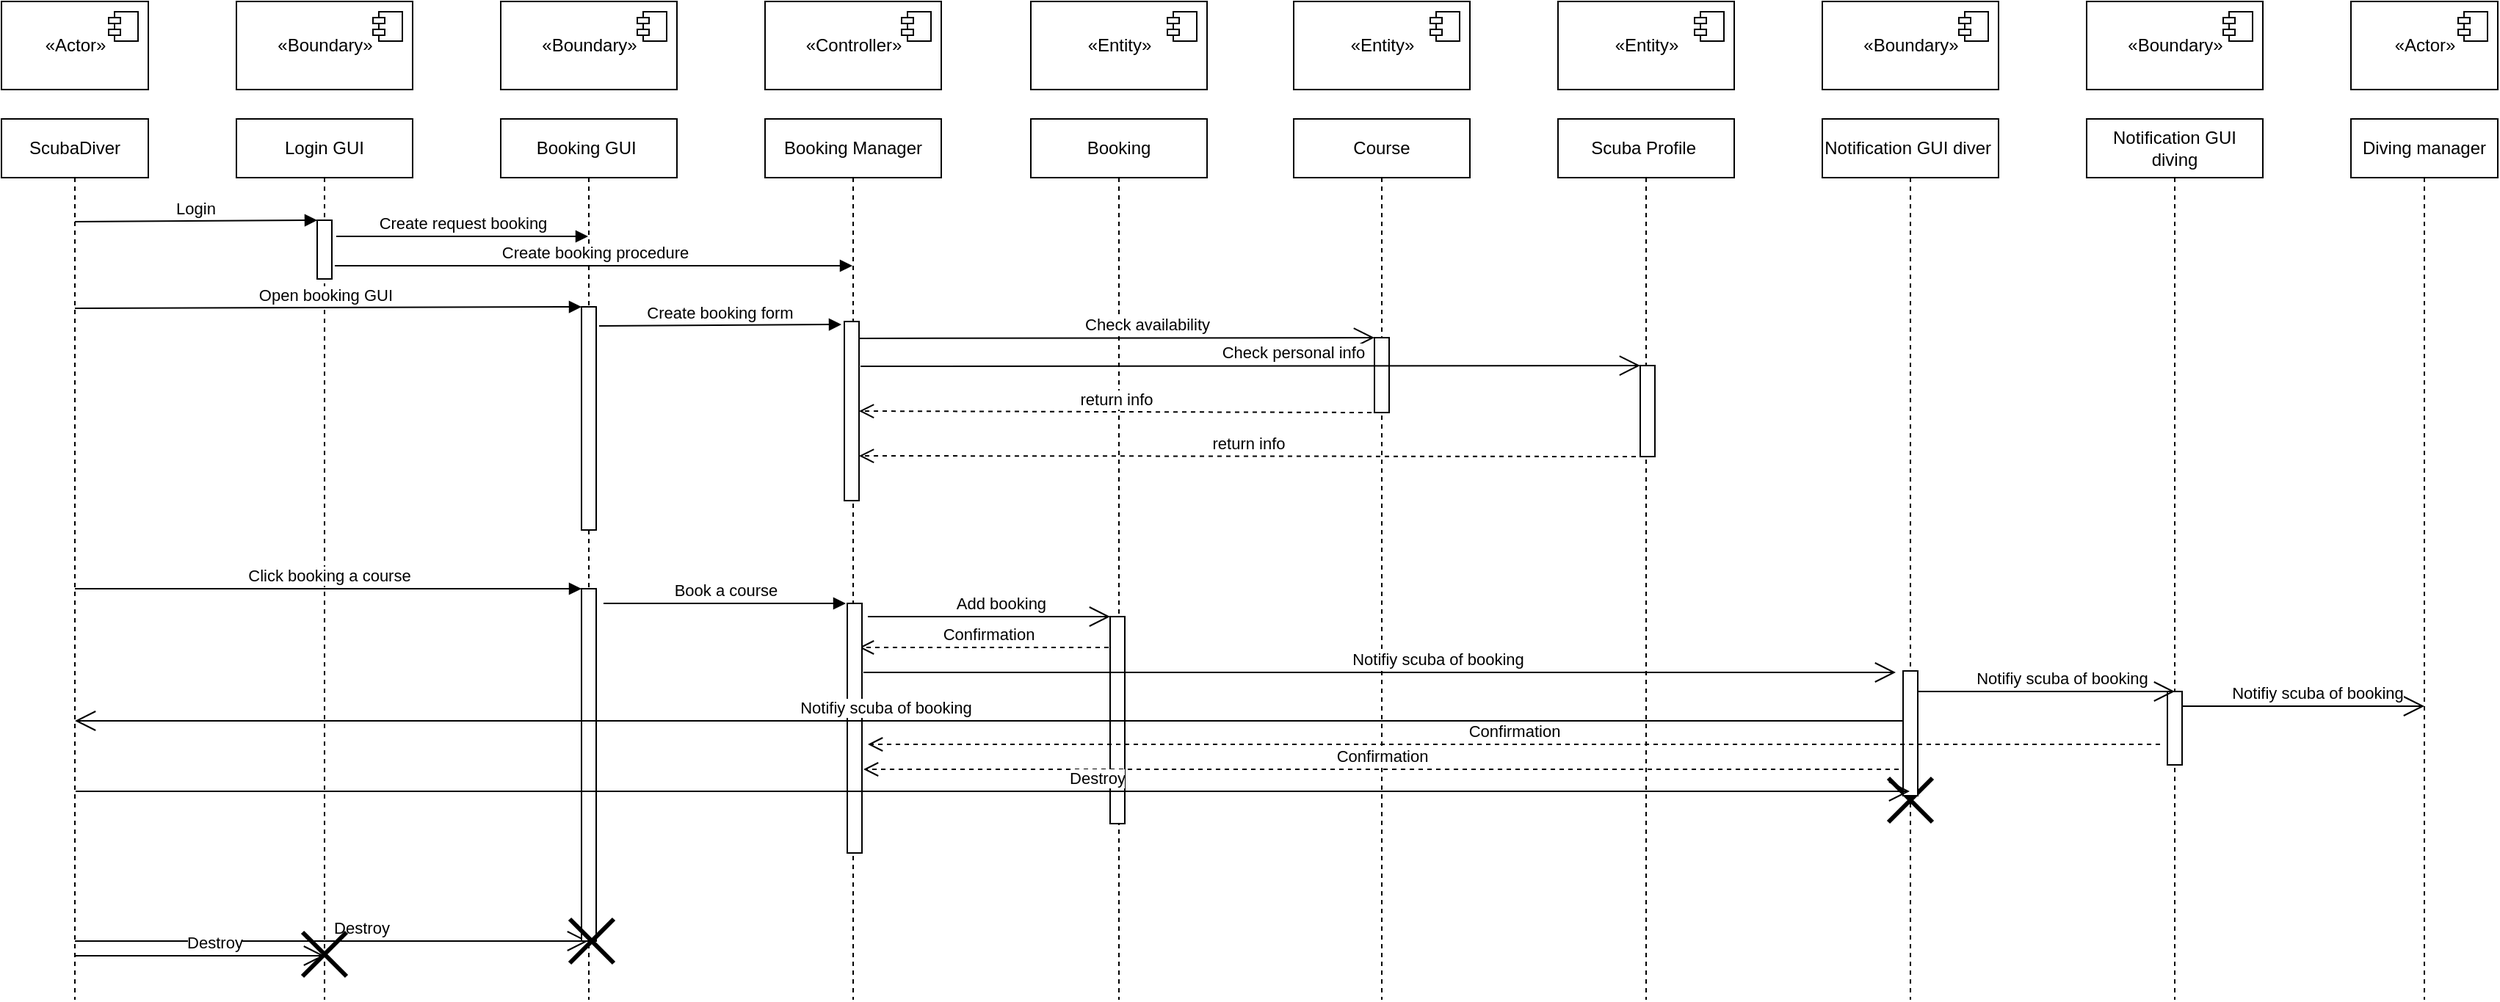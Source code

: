 <mxfile version="20.5.3" type="device"><diagram id="J8yCnDaieWisBRH0YkBj" name="Pagina-1"><mxGraphModel dx="1232" dy="571" grid="1" gridSize="10" guides="1" tooltips="1" connect="1" arrows="1" fold="1" page="1" pageScale="1" pageWidth="1169" pageHeight="827" math="0" shadow="0"><root><mxCell id="0"/><mxCell id="1" parent="0"/><mxCell id="S_0AVI1Uwt-6VuNgj5d1-1" value="«Actor»&lt;br&gt;" style="html=1;dropTarget=0;" parent="1" vertex="1"><mxGeometry x="80" y="80" width="100" height="60" as="geometry"/></mxCell><mxCell id="S_0AVI1Uwt-6VuNgj5d1-2" value="" style="shape=module;jettyWidth=8;jettyHeight=4;" parent="S_0AVI1Uwt-6VuNgj5d1-1" vertex="1"><mxGeometry x="1" width="20" height="20" relative="1" as="geometry"><mxPoint x="-27" y="7" as="offset"/></mxGeometry></mxCell><mxCell id="S_0AVI1Uwt-6VuNgj5d1-3" value="ScubaDiver" style="shape=umlLifeline;perimeter=lifelinePerimeter;whiteSpace=wrap;html=1;container=1;collapsible=0;recursiveResize=0;outlineConnect=0;" parent="1" vertex="1"><mxGeometry x="80" y="160" width="100" height="600" as="geometry"/></mxCell><mxCell id="S_0AVI1Uwt-6VuNgj5d1-4" value="«Boundary»" style="html=1;dropTarget=0;" parent="1" vertex="1"><mxGeometry x="420" y="80" width="120" height="60" as="geometry"/></mxCell><mxCell id="S_0AVI1Uwt-6VuNgj5d1-5" value="" style="shape=module;jettyWidth=8;jettyHeight=4;" parent="S_0AVI1Uwt-6VuNgj5d1-4" vertex="1"><mxGeometry x="1" width="20" height="20" relative="1" as="geometry"><mxPoint x="-27" y="7" as="offset"/></mxGeometry></mxCell><mxCell id="S_0AVI1Uwt-6VuNgj5d1-6" value="Booking GUI&amp;nbsp;" style="shape=umlLifeline;perimeter=lifelinePerimeter;whiteSpace=wrap;html=1;container=1;collapsible=0;recursiveResize=0;outlineConnect=0;" parent="1" vertex="1"><mxGeometry x="420" y="160" width="120" height="600" as="geometry"/></mxCell><mxCell id="S_0AVI1Uwt-6VuNgj5d1-7" value="«Controller»" style="html=1;dropTarget=0;" parent="1" vertex="1"><mxGeometry x="600" y="80" width="120" height="60" as="geometry"/></mxCell><mxCell id="S_0AVI1Uwt-6VuNgj5d1-8" value="" style="shape=module;jettyWidth=8;jettyHeight=4;" parent="S_0AVI1Uwt-6VuNgj5d1-7" vertex="1"><mxGeometry x="1" width="20" height="20" relative="1" as="geometry"><mxPoint x="-27" y="7" as="offset"/></mxGeometry></mxCell><mxCell id="S_0AVI1Uwt-6VuNgj5d1-9" value="Booking Manager" style="shape=umlLifeline;perimeter=lifelinePerimeter;whiteSpace=wrap;html=1;container=1;collapsible=0;recursiveResize=0;outlineConnect=0;" parent="1" vertex="1"><mxGeometry x="600" y="160" width="120" height="600" as="geometry"/></mxCell><mxCell id="S_0AVI1Uwt-6VuNgj5d1-10" value="«Boundary»" style="html=1;dropTarget=0;" parent="1" vertex="1"><mxGeometry x="240" y="80" width="120" height="60" as="geometry"/></mxCell><mxCell id="S_0AVI1Uwt-6VuNgj5d1-11" value="" style="shape=module;jettyWidth=8;jettyHeight=4;" parent="S_0AVI1Uwt-6VuNgj5d1-10" vertex="1"><mxGeometry x="1" width="20" height="20" relative="1" as="geometry"><mxPoint x="-27" y="7" as="offset"/></mxGeometry></mxCell><mxCell id="S_0AVI1Uwt-6VuNgj5d1-12" value="Login GUI" style="shape=umlLifeline;perimeter=lifelinePerimeter;whiteSpace=wrap;html=1;container=1;collapsible=0;recursiveResize=0;outlineConnect=0;" parent="1" vertex="1"><mxGeometry x="240" y="160" width="120" height="600" as="geometry"/></mxCell><mxCell id="S_0AVI1Uwt-6VuNgj5d1-56" value="" style="endArrow=open;endFill=1;endSize=12;html=1;rounded=0;" parent="S_0AVI1Uwt-6VuNgj5d1-12" target="S_0AVI1Uwt-6VuNgj5d1-6" edge="1"><mxGeometry width="160" relative="1" as="geometry"><mxPoint x="-110" y="560" as="sourcePoint"/><mxPoint x="55" y="560" as="targetPoint"/></mxGeometry></mxCell><mxCell id="S_0AVI1Uwt-6VuNgj5d1-57" value="Destroy" style="edgeLabel;html=1;align=center;verticalAlign=middle;resizable=0;points=[];" parent="S_0AVI1Uwt-6VuNgj5d1-56" vertex="1" connectable="0"><mxGeometry x="0.113" relative="1" as="geometry"><mxPoint y="-9" as="offset"/></mxGeometry></mxCell><mxCell id="S_0AVI1Uwt-6VuNgj5d1-13" value="«Entity»" style="html=1;dropTarget=0;" parent="1" vertex="1"><mxGeometry x="781" y="80" width="120" height="60" as="geometry"/></mxCell><mxCell id="S_0AVI1Uwt-6VuNgj5d1-14" value="" style="shape=module;jettyWidth=8;jettyHeight=4;" parent="S_0AVI1Uwt-6VuNgj5d1-13" vertex="1"><mxGeometry x="1" width="20" height="20" relative="1" as="geometry"><mxPoint x="-27" y="7" as="offset"/></mxGeometry></mxCell><mxCell id="S_0AVI1Uwt-6VuNgj5d1-15" value="Booking" style="shape=umlLifeline;perimeter=lifelinePerimeter;whiteSpace=wrap;html=1;container=1;collapsible=0;recursiveResize=0;outlineConnect=0;" parent="1" vertex="1"><mxGeometry x="781" y="160" width="120" height="600" as="geometry"/></mxCell><mxCell id="S_0AVI1Uwt-6VuNgj5d1-54" value="Confirmation" style="html=1;verticalAlign=bottom;endArrow=open;dashed=1;endSize=8;rounded=0;entryX=1;entryY=0.5;entryDx=0;entryDy=0;" parent="S_0AVI1Uwt-6VuNgj5d1-15" edge="1"><mxGeometry relative="1" as="geometry"><mxPoint x="59" y="360" as="sourcePoint"/><mxPoint x="-117" y="360" as="targetPoint"/></mxGeometry></mxCell><mxCell id="S_0AVI1Uwt-6VuNgj5d1-16" value="«Entity»" style="html=1;dropTarget=0;" parent="1" vertex="1"><mxGeometry x="960" y="80" width="120" height="60" as="geometry"/></mxCell><mxCell id="S_0AVI1Uwt-6VuNgj5d1-17" value="" style="shape=module;jettyWidth=8;jettyHeight=4;" parent="S_0AVI1Uwt-6VuNgj5d1-16" vertex="1"><mxGeometry x="1" width="20" height="20" relative="1" as="geometry"><mxPoint x="-27" y="7" as="offset"/></mxGeometry></mxCell><mxCell id="S_0AVI1Uwt-6VuNgj5d1-18" value="Course" style="shape=umlLifeline;perimeter=lifelinePerimeter;whiteSpace=wrap;html=1;container=1;collapsible=0;recursiveResize=0;outlineConnect=0;" parent="1" vertex="1"><mxGeometry x="960" y="160" width="120" height="600" as="geometry"/></mxCell><mxCell id="S_0AVI1Uwt-6VuNgj5d1-19" value="«Entity»" style="html=1;dropTarget=0;" parent="1" vertex="1"><mxGeometry x="1140" y="80" width="120" height="60" as="geometry"/></mxCell><mxCell id="S_0AVI1Uwt-6VuNgj5d1-20" value="" style="shape=module;jettyWidth=8;jettyHeight=4;" parent="S_0AVI1Uwt-6VuNgj5d1-19" vertex="1"><mxGeometry x="1" width="20" height="20" relative="1" as="geometry"><mxPoint x="-27" y="7" as="offset"/></mxGeometry></mxCell><mxCell id="S_0AVI1Uwt-6VuNgj5d1-21" value="Scuba Profile&amp;nbsp;" style="shape=umlLifeline;perimeter=lifelinePerimeter;whiteSpace=wrap;html=1;container=1;collapsible=0;recursiveResize=0;outlineConnect=0;" parent="1" vertex="1"><mxGeometry x="1140" y="160" width="120" height="600" as="geometry"/></mxCell><mxCell id="S_0AVI1Uwt-6VuNgj5d1-22" value="Login" style="html=1;verticalAlign=bottom;endArrow=block;rounded=0;entryX=0;entryY=0;entryDx=0;entryDy=0;" parent="1" target="S_0AVI1Uwt-6VuNgj5d1-23" edge="1"><mxGeometry width="80" relative="1" as="geometry"><mxPoint x="130" y="230" as="sourcePoint"/><mxPoint x="290" y="230" as="targetPoint"/></mxGeometry></mxCell><mxCell id="S_0AVI1Uwt-6VuNgj5d1-23" value="" style="rounded=0;whiteSpace=wrap;html=1;" parent="1" vertex="1"><mxGeometry x="295" y="229" width="10" height="40" as="geometry"/></mxCell><mxCell id="S_0AVI1Uwt-6VuNgj5d1-24" value="Create request booking" style="html=1;verticalAlign=bottom;endArrow=block;rounded=0;" parent="1" target="S_0AVI1Uwt-6VuNgj5d1-6" edge="1"><mxGeometry width="80" relative="1" as="geometry"><mxPoint x="308" y="240" as="sourcePoint"/><mxPoint x="473" y="239" as="targetPoint"/></mxGeometry></mxCell><mxCell id="S_0AVI1Uwt-6VuNgj5d1-25" value="Create booking procedure" style="html=1;verticalAlign=bottom;endArrow=block;rounded=0;" parent="1" target="S_0AVI1Uwt-6VuNgj5d1-9" edge="1"><mxGeometry width="80" relative="1" as="geometry"><mxPoint x="307" y="260" as="sourcePoint"/><mxPoint x="472" y="259" as="targetPoint"/></mxGeometry></mxCell><mxCell id="S_0AVI1Uwt-6VuNgj5d1-26" value="Open booking GUI&amp;nbsp;" style="html=1;verticalAlign=bottom;endArrow=block;rounded=0;entryX=0;entryY=0;entryDx=0;entryDy=0;" parent="1" target="S_0AVI1Uwt-6VuNgj5d1-27" edge="1"><mxGeometry width="80" relative="1" as="geometry"><mxPoint x="130" y="289" as="sourcePoint"/><mxPoint x="470" y="290" as="targetPoint"/></mxGeometry></mxCell><mxCell id="S_0AVI1Uwt-6VuNgj5d1-27" value="" style="rounded=0;whiteSpace=wrap;html=1;" parent="1" vertex="1"><mxGeometry x="475" y="288" width="10" height="152" as="geometry"/></mxCell><mxCell id="S_0AVI1Uwt-6VuNgj5d1-28" value="Create booking form" style="html=1;verticalAlign=bottom;endArrow=block;rounded=0;entryX=0;entryY=0;entryDx=0;entryDy=0;" parent="1" edge="1"><mxGeometry width="80" relative="1" as="geometry"><mxPoint x="487" y="301" as="sourcePoint"/><mxPoint x="652" y="300" as="targetPoint"/></mxGeometry></mxCell><mxCell id="S_0AVI1Uwt-6VuNgj5d1-29" value="" style="rounded=0;whiteSpace=wrap;html=1;" parent="1" vertex="1"><mxGeometry x="654" y="298" width="10" height="122" as="geometry"/></mxCell><mxCell id="S_0AVI1Uwt-6VuNgj5d1-31" value="" style="endArrow=open;endFill=1;endSize=12;html=1;rounded=0;entryX=0;entryY=0;entryDx=0;entryDy=0;" parent="1" target="S_0AVI1Uwt-6VuNgj5d1-33" edge="1"><mxGeometry width="160" relative="1" as="geometry"><mxPoint x="664" y="309.5" as="sourcePoint"/><mxPoint x="1010" y="310" as="targetPoint"/></mxGeometry></mxCell><mxCell id="S_0AVI1Uwt-6VuNgj5d1-32" value="Check availability" style="edgeLabel;html=1;align=center;verticalAlign=middle;resizable=0;points=[];" parent="S_0AVI1Uwt-6VuNgj5d1-31" vertex="1" connectable="0"><mxGeometry x="0.113" relative="1" as="geometry"><mxPoint y="-9" as="offset"/></mxGeometry></mxCell><mxCell id="S_0AVI1Uwt-6VuNgj5d1-33" value="" style="rounded=0;whiteSpace=wrap;html=1;" parent="1" vertex="1"><mxGeometry x="1015" y="309" width="10" height="51" as="geometry"/></mxCell><mxCell id="S_0AVI1Uwt-6VuNgj5d1-34" value="" style="endArrow=open;endFill=1;endSize=12;html=1;rounded=0;entryX=0;entryY=0;entryDx=0;entryDy=0;" parent="1" target="S_0AVI1Uwt-6VuNgj5d1-36" edge="1"><mxGeometry width="160" relative="1" as="geometry"><mxPoint x="665" y="328.5" as="sourcePoint"/><mxPoint x="1190" y="329" as="targetPoint"/></mxGeometry></mxCell><mxCell id="S_0AVI1Uwt-6VuNgj5d1-35" value="Check personal info&amp;nbsp;" style="edgeLabel;html=1;align=center;verticalAlign=middle;resizable=0;points=[];" parent="S_0AVI1Uwt-6VuNgj5d1-34" vertex="1" connectable="0"><mxGeometry x="0.113" relative="1" as="geometry"><mxPoint y="-9" as="offset"/></mxGeometry></mxCell><mxCell id="S_0AVI1Uwt-6VuNgj5d1-36" value="" style="rounded=0;whiteSpace=wrap;html=1;" parent="1" vertex="1"><mxGeometry x="1196" y="328" width="10" height="62" as="geometry"/></mxCell><mxCell id="S_0AVI1Uwt-6VuNgj5d1-37" value="return info" style="html=1;verticalAlign=bottom;endArrow=open;dashed=1;endSize=8;rounded=0;entryX=1;entryY=0.5;entryDx=0;entryDy=0;" parent="1" target="S_0AVI1Uwt-6VuNgj5d1-29" edge="1"><mxGeometry relative="1" as="geometry"><mxPoint x="1013" y="360" as="sourcePoint"/><mxPoint x="673" y="360" as="targetPoint"/></mxGeometry></mxCell><mxCell id="S_0AVI1Uwt-6VuNgj5d1-38" value="return info" style="html=1;verticalAlign=bottom;endArrow=open;dashed=1;endSize=8;rounded=0;entryX=1;entryY=0.75;entryDx=0;entryDy=0;" parent="1" target="S_0AVI1Uwt-6VuNgj5d1-29" edge="1"><mxGeometry relative="1" as="geometry"><mxPoint x="1193" y="390" as="sourcePoint"/><mxPoint x="670" y="390" as="targetPoint"/></mxGeometry></mxCell><mxCell id="S_0AVI1Uwt-6VuNgj5d1-39" value="Click booking a course" style="html=1;verticalAlign=bottom;endArrow=block;rounded=0;entryX=0;entryY=0;entryDx=0;entryDy=0;" parent="1" target="S_0AVI1Uwt-6VuNgj5d1-40" edge="1"><mxGeometry width="80" relative="1" as="geometry"><mxPoint x="130" y="480" as="sourcePoint"/><mxPoint x="470" y="480" as="targetPoint"/></mxGeometry></mxCell><mxCell id="S_0AVI1Uwt-6VuNgj5d1-40" value="" style="rounded=0;whiteSpace=wrap;html=1;" parent="1" vertex="1"><mxGeometry x="475" y="480" width="10" height="240" as="geometry"/></mxCell><mxCell id="S_0AVI1Uwt-6VuNgj5d1-41" value="" style="rounded=0;whiteSpace=wrap;html=1;" parent="1" vertex="1"><mxGeometry x="656" y="490" width="10" height="170" as="geometry"/></mxCell><mxCell id="S_0AVI1Uwt-6VuNgj5d1-42" value="Book a course" style="html=1;verticalAlign=bottom;endArrow=block;rounded=0;" parent="1" edge="1"><mxGeometry width="80" relative="1" as="geometry"><mxPoint x="490" y="490" as="sourcePoint"/><mxPoint x="655" y="490" as="targetPoint"/></mxGeometry></mxCell><mxCell id="S_0AVI1Uwt-6VuNgj5d1-43" value="" style="endArrow=open;endFill=1;endSize=12;html=1;rounded=0;entryX=0;entryY=0;entryDx=0;entryDy=0;" parent="1" target="S_0AVI1Uwt-6VuNgj5d1-45" edge="1"><mxGeometry width="160" relative="1" as="geometry"><mxPoint x="670" y="499" as="sourcePoint"/><mxPoint x="830" y="502" as="targetPoint"/></mxGeometry></mxCell><mxCell id="S_0AVI1Uwt-6VuNgj5d1-44" value="Add booking&amp;nbsp;" style="edgeLabel;html=1;align=center;verticalAlign=middle;resizable=0;points=[];" parent="S_0AVI1Uwt-6VuNgj5d1-43" vertex="1" connectable="0"><mxGeometry x="0.113" relative="1" as="geometry"><mxPoint y="-9" as="offset"/></mxGeometry></mxCell><mxCell id="S_0AVI1Uwt-6VuNgj5d1-45" value="" style="rounded=0;whiteSpace=wrap;html=1;" parent="1" vertex="1"><mxGeometry x="835" y="499" width="10" height="141" as="geometry"/></mxCell><mxCell id="S_0AVI1Uwt-6VuNgj5d1-46" value="«Boundary»" style="html=1;dropTarget=0;" parent="1" vertex="1"><mxGeometry x="1320" y="80" width="120" height="60" as="geometry"/></mxCell><mxCell id="S_0AVI1Uwt-6VuNgj5d1-47" value="" style="shape=module;jettyWidth=8;jettyHeight=4;" parent="S_0AVI1Uwt-6VuNgj5d1-46" vertex="1"><mxGeometry x="1" width="20" height="20" relative="1" as="geometry"><mxPoint x="-27" y="7" as="offset"/></mxGeometry></mxCell><mxCell id="S_0AVI1Uwt-6VuNgj5d1-48" value="Notification GUI diver&amp;nbsp;" style="shape=umlLifeline;perimeter=lifelinePerimeter;whiteSpace=wrap;html=1;container=1;collapsible=0;recursiveResize=0;outlineConnect=0;" parent="1" vertex="1"><mxGeometry x="1320" y="160" width="120" height="600" as="geometry"/></mxCell><mxCell id="S_0AVI1Uwt-6VuNgj5d1-52" value="" style="endArrow=open;endFill=1;endSize=12;html=1;rounded=0;" parent="S_0AVI1Uwt-6VuNgj5d1-48" edge="1"><mxGeometry width="160" relative="1" as="geometry"><mxPoint x="55" y="410" as="sourcePoint"/><mxPoint x="-1190" y="410" as="targetPoint"/><Array as="points"><mxPoint x="-7" y="410"/></Array></mxGeometry></mxCell><mxCell id="S_0AVI1Uwt-6VuNgj5d1-53" value="Notifiy scuba of booking" style="edgeLabel;html=1;align=center;verticalAlign=middle;resizable=0;points=[];" parent="S_0AVI1Uwt-6VuNgj5d1-52" vertex="1" connectable="0"><mxGeometry x="0.113" relative="1" as="geometry"><mxPoint y="-9" as="offset"/></mxGeometry></mxCell><mxCell id="S_0AVI1Uwt-6VuNgj5d1-55" value="Confirmation" style="html=1;verticalAlign=bottom;endArrow=open;dashed=1;endSize=8;rounded=0;" parent="S_0AVI1Uwt-6VuNgj5d1-48" edge="1"><mxGeometry relative="1" as="geometry"><mxPoint x="52" y="443" as="sourcePoint"/><mxPoint x="-653" y="443" as="targetPoint"/></mxGeometry></mxCell><mxCell id="S_0AVI1Uwt-6VuNgj5d1-61" value="" style="shape=umlDestroy;whiteSpace=wrap;html=1;strokeWidth=3;" parent="S_0AVI1Uwt-6VuNgj5d1-48" vertex="1"><mxGeometry x="45" y="449" width="30" height="30" as="geometry"/></mxCell><mxCell id="S_0AVI1Uwt-6VuNgj5d1-49" value="" style="endArrow=open;endFill=1;endSize=12;html=1;rounded=0;" parent="1" edge="1"><mxGeometry width="160" relative="1" as="geometry"><mxPoint x="667" y="537" as="sourcePoint"/><mxPoint x="1370" y="537" as="targetPoint"/></mxGeometry></mxCell><mxCell id="S_0AVI1Uwt-6VuNgj5d1-50" value="Notifiy scuba of booking" style="edgeLabel;html=1;align=center;verticalAlign=middle;resizable=0;points=[];" parent="S_0AVI1Uwt-6VuNgj5d1-49" vertex="1" connectable="0"><mxGeometry x="0.113" relative="1" as="geometry"><mxPoint y="-9" as="offset"/></mxGeometry></mxCell><mxCell id="S_0AVI1Uwt-6VuNgj5d1-51" value="" style="rounded=0;whiteSpace=wrap;html=1;" parent="1" vertex="1"><mxGeometry x="1375" y="536" width="10" height="85" as="geometry"/></mxCell><mxCell id="S_0AVI1Uwt-6VuNgj5d1-58" value="" style="shape=umlDestroy;whiteSpace=wrap;html=1;strokeWidth=3;" parent="1" vertex="1"><mxGeometry x="467" y="705" width="30" height="30" as="geometry"/></mxCell><mxCell id="S_0AVI1Uwt-6VuNgj5d1-59" value="" style="endArrow=open;endFill=1;endSize=12;html=1;rounded=0;" parent="1" edge="1"><mxGeometry width="160" relative="1" as="geometry"><mxPoint x="130.5" y="618" as="sourcePoint"/><mxPoint x="1379.5" y="618" as="targetPoint"/></mxGeometry></mxCell><mxCell id="S_0AVI1Uwt-6VuNgj5d1-60" value="Destroy" style="edgeLabel;html=1;align=center;verticalAlign=middle;resizable=0;points=[];" parent="S_0AVI1Uwt-6VuNgj5d1-59" vertex="1" connectable="0"><mxGeometry x="0.113" relative="1" as="geometry"><mxPoint y="-9" as="offset"/></mxGeometry></mxCell><mxCell id="S_0AVI1Uwt-6VuNgj5d1-66" value="" style="endArrow=open;endFill=1;endSize=12;html=1;rounded=0;" parent="1" source="S_0AVI1Uwt-6VuNgj5d1-3" edge="1"><mxGeometry width="160" relative="1" as="geometry"><mxPoint x="140" y="730" as="sourcePoint"/><mxPoint x="300" y="730" as="targetPoint"/></mxGeometry></mxCell><mxCell id="S_0AVI1Uwt-6VuNgj5d1-67" value="Destroy" style="edgeLabel;html=1;align=center;verticalAlign=middle;resizable=0;points=[];" parent="S_0AVI1Uwt-6VuNgj5d1-66" vertex="1" connectable="0"><mxGeometry x="0.113" relative="1" as="geometry"><mxPoint y="-9" as="offset"/></mxGeometry></mxCell><mxCell id="S_0AVI1Uwt-6VuNgj5d1-68" value="" style="shape=umlDestroy;whiteSpace=wrap;html=1;strokeWidth=3;" parent="1" vertex="1"><mxGeometry x="285" y="714" width="30" height="30" as="geometry"/></mxCell><mxCell id="R9ZCls82to48AiK1YqcS-4" value="«Boundary»" style="html=1;dropTarget=0;" vertex="1" parent="1"><mxGeometry x="1500" y="80" width="120" height="60" as="geometry"/></mxCell><mxCell id="R9ZCls82to48AiK1YqcS-5" value="" style="shape=module;jettyWidth=8;jettyHeight=4;" vertex="1" parent="R9ZCls82to48AiK1YqcS-4"><mxGeometry x="1" width="20" height="20" relative="1" as="geometry"><mxPoint x="-27" y="7" as="offset"/></mxGeometry></mxCell><mxCell id="R9ZCls82to48AiK1YqcS-6" value="Notification GUI diving" style="shape=umlLifeline;perimeter=lifelinePerimeter;whiteSpace=wrap;html=1;container=1;collapsible=0;recursiveResize=0;outlineConnect=0;" vertex="1" parent="1"><mxGeometry x="1500" y="160" width="120" height="600" as="geometry"/></mxCell><mxCell id="R9ZCls82to48AiK1YqcS-18" value="" style="rounded=0;whiteSpace=wrap;html=1;" vertex="1" parent="R9ZCls82to48AiK1YqcS-6"><mxGeometry x="55" y="390" width="10" height="50" as="geometry"/></mxCell><mxCell id="R9ZCls82to48AiK1YqcS-12" value="«Actor»&lt;br&gt;" style="html=1;dropTarget=0;" vertex="1" parent="1"><mxGeometry x="1680" y="80" width="100" height="60" as="geometry"/></mxCell><mxCell id="R9ZCls82to48AiK1YqcS-13" value="" style="shape=module;jettyWidth=8;jettyHeight=4;" vertex="1" parent="R9ZCls82to48AiK1YqcS-12"><mxGeometry x="1" width="20" height="20" relative="1" as="geometry"><mxPoint x="-27" y="7" as="offset"/></mxGeometry></mxCell><mxCell id="R9ZCls82to48AiK1YqcS-14" value="Diving manager" style="shape=umlLifeline;perimeter=lifelinePerimeter;whiteSpace=wrap;html=1;container=1;collapsible=0;recursiveResize=0;outlineConnect=0;" vertex="1" parent="1"><mxGeometry x="1680" y="160" width="100" height="600" as="geometry"/></mxCell><mxCell id="R9ZCls82to48AiK1YqcS-20" value="" style="endArrow=open;endFill=1;endSize=12;html=1;rounded=0;" edge="1" parent="R9ZCls82to48AiK1YqcS-14"><mxGeometry width="160" relative="1" as="geometry"><mxPoint x="-115" y="400" as="sourcePoint"/><mxPoint x="50" y="400" as="targetPoint"/></mxGeometry></mxCell><mxCell id="R9ZCls82to48AiK1YqcS-21" value="Notifiy scuba of booking" style="edgeLabel;html=1;align=center;verticalAlign=middle;resizable=0;points=[];" vertex="1" connectable="0" parent="R9ZCls82to48AiK1YqcS-20"><mxGeometry x="0.113" relative="1" as="geometry"><mxPoint y="-9" as="offset"/></mxGeometry></mxCell><mxCell id="R9ZCls82to48AiK1YqcS-16" value="" style="endArrow=open;endFill=1;endSize=12;html=1;rounded=0;" edge="1" parent="1"><mxGeometry width="160" relative="1" as="geometry"><mxPoint x="1385" y="550" as="sourcePoint"/><mxPoint x="1560" y="550" as="targetPoint"/></mxGeometry></mxCell><mxCell id="R9ZCls82to48AiK1YqcS-17" value="Notifiy scuba of booking" style="edgeLabel;html=1;align=center;verticalAlign=middle;resizable=0;points=[];" vertex="1" connectable="0" parent="R9ZCls82to48AiK1YqcS-16"><mxGeometry x="0.113" relative="1" as="geometry"><mxPoint y="-9" as="offset"/></mxGeometry></mxCell><mxCell id="R9ZCls82to48AiK1YqcS-19" value="Confirmation" style="html=1;verticalAlign=bottom;endArrow=open;dashed=1;endSize=8;rounded=0;" edge="1" parent="1"><mxGeometry relative="1" as="geometry"><mxPoint x="1550" y="586" as="sourcePoint"/><mxPoint x="670" y="586" as="targetPoint"/></mxGeometry></mxCell></root></mxGraphModel></diagram></mxfile>
